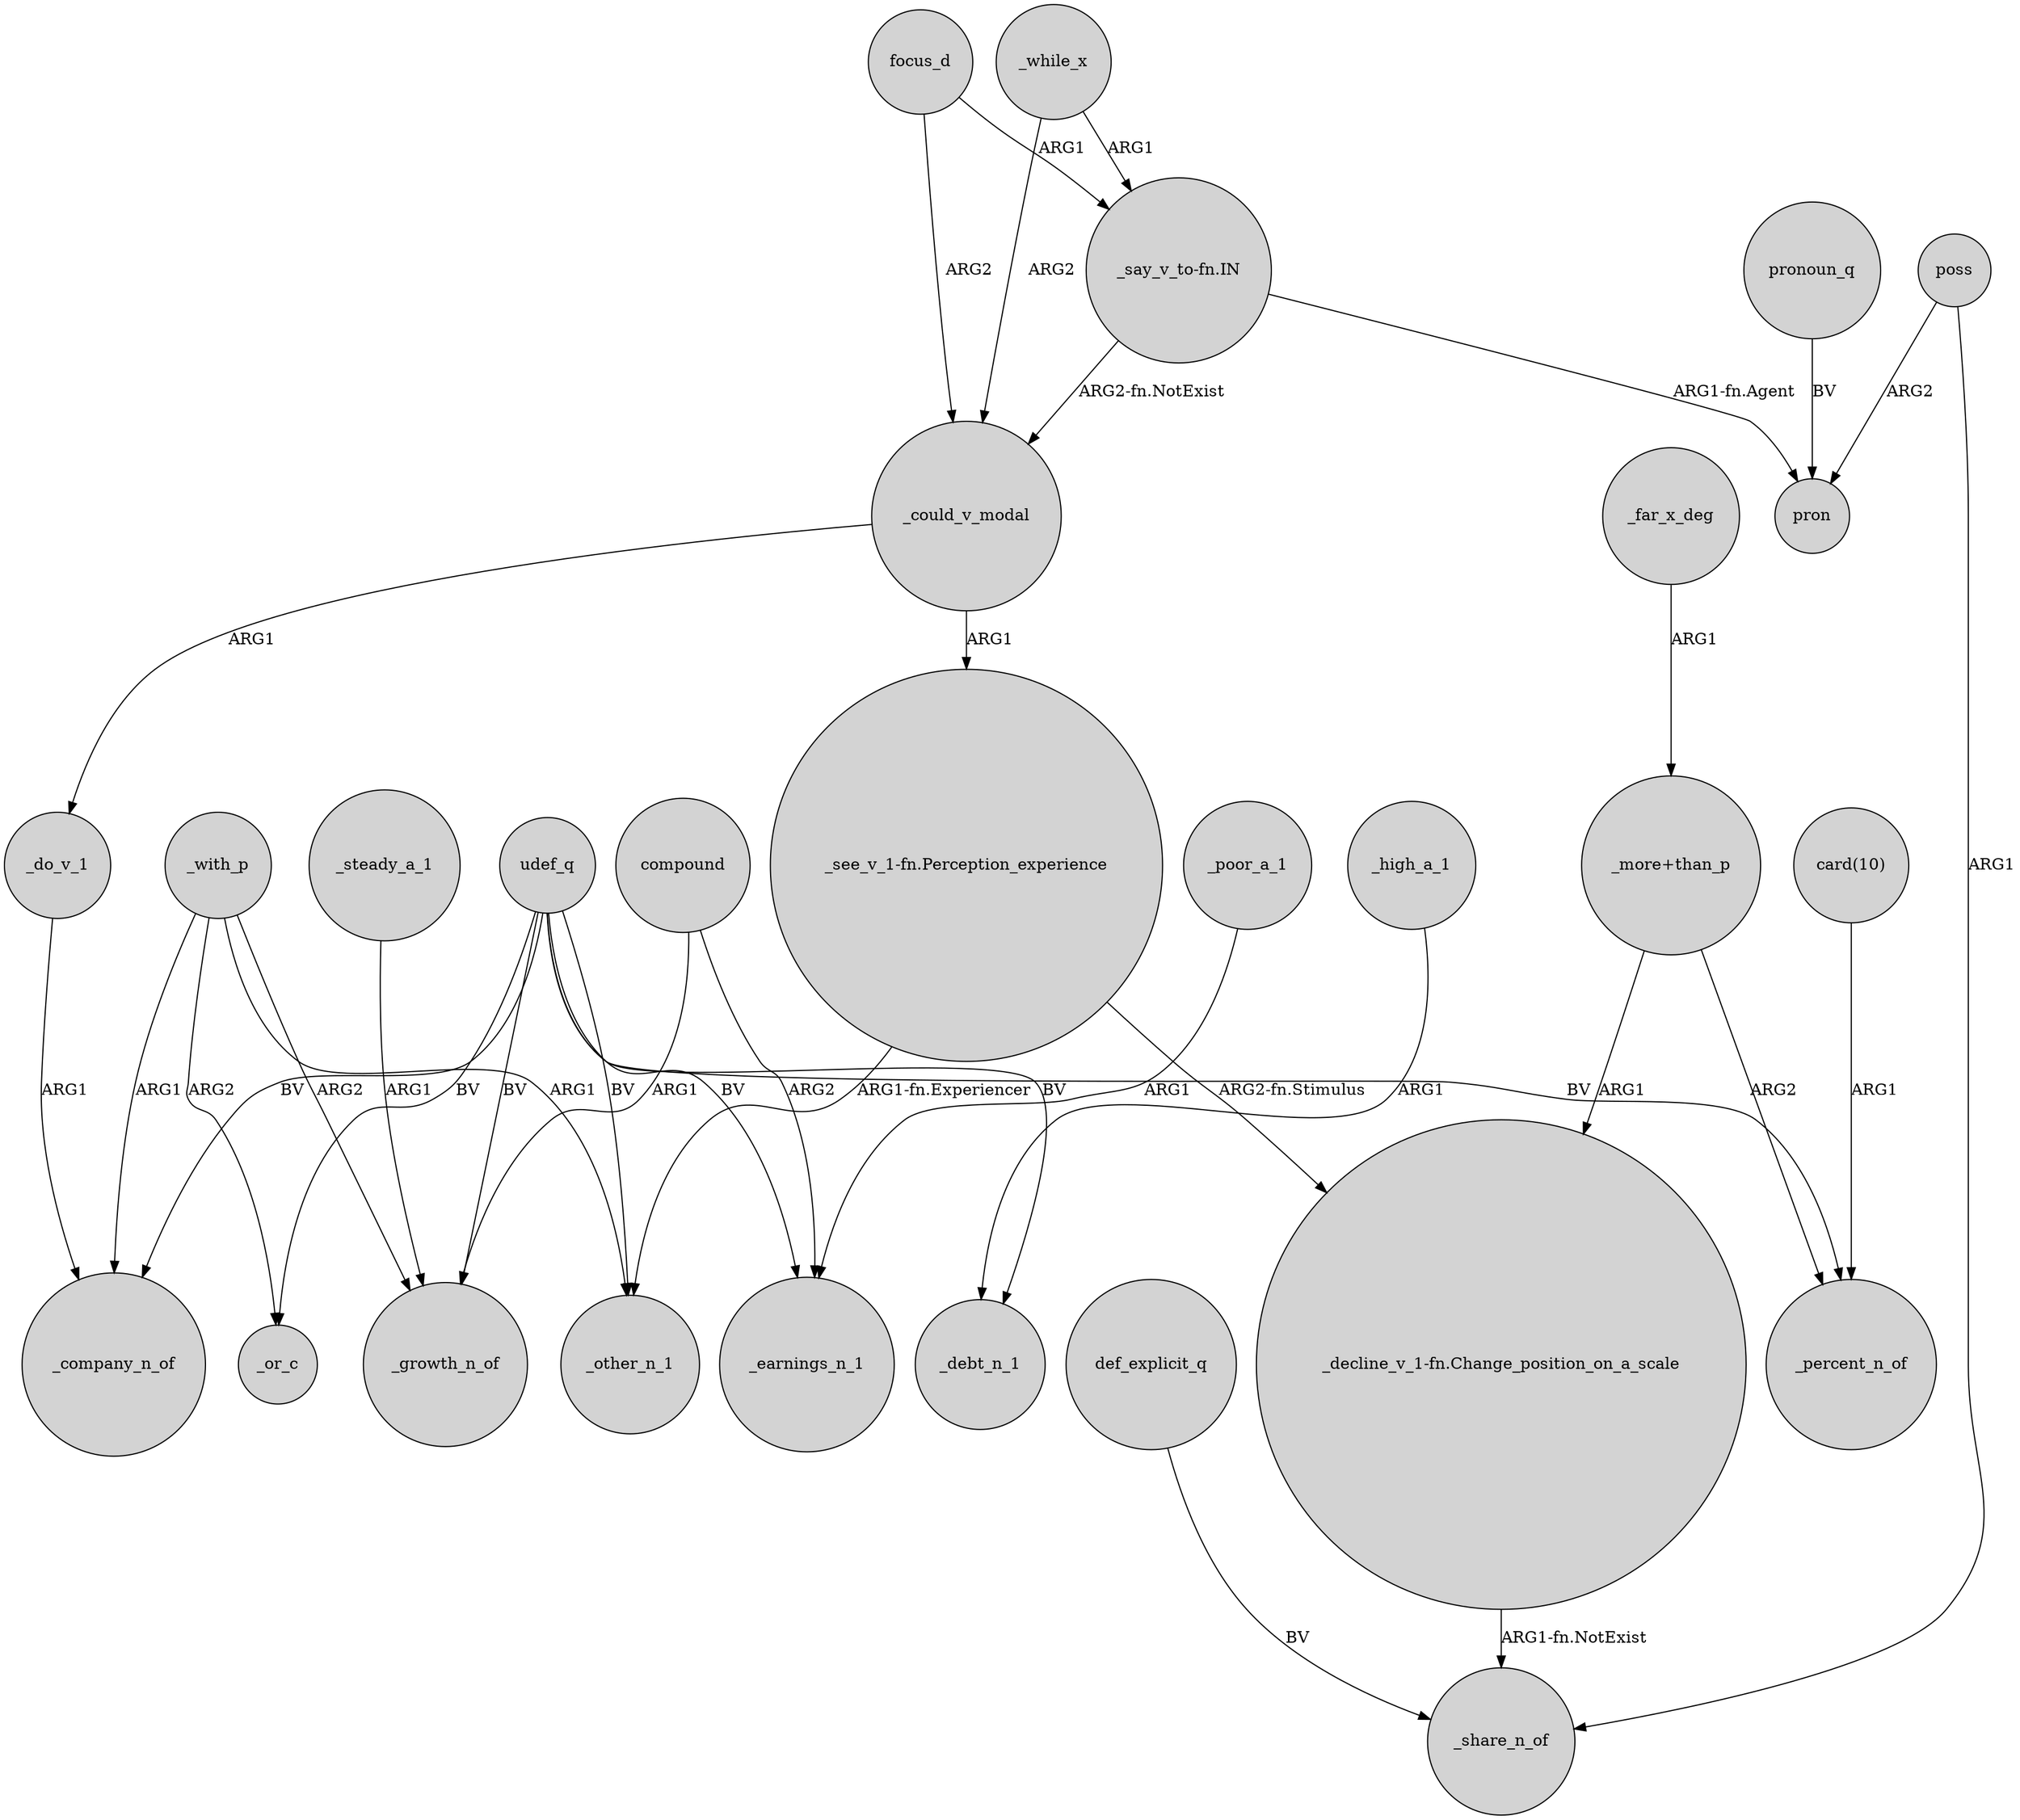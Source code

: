 digraph {
	node [shape=circle style=filled]
	focus_d -> _could_v_modal [label=ARG2]
	_do_v_1 -> _company_n_of [label=ARG1]
	_steady_a_1 -> _growth_n_of [label=ARG1]
	"_see_v_1-fn.Perception_experience" -> "_decline_v_1-fn.Change_position_on_a_scale" [label="ARG2-fn.Stimulus"]
	poss -> pron [label=ARG2]
	udef_q -> _debt_n_1 [label=BV]
	_with_p -> _company_n_of [label=ARG1]
	_high_a_1 -> _debt_n_1 [label=ARG1]
	_with_p -> _growth_n_of [label=ARG2]
	udef_q -> _earnings_n_1 [label=BV]
	udef_q -> _or_c [label=BV]
	_with_p -> _or_c [label=ARG2]
	_with_p -> _other_n_1 [label=ARG1]
	udef_q -> _other_n_1 [label=BV]
	_while_x -> _could_v_modal [label=ARG2]
	"_decline_v_1-fn.Change_position_on_a_scale" -> _share_n_of [label="ARG1-fn.NotExist"]
	"_more+than_p" -> _percent_n_of [label=ARG2]
	pronoun_q -> pron [label=BV]
	"card(10)" -> _percent_n_of [label=ARG1]
	_far_x_deg -> "_more+than_p" [label=ARG1]
	_could_v_modal -> _do_v_1 [label=ARG1]
	"_see_v_1-fn.Perception_experience" -> _other_n_1 [label="ARG1-fn.Experiencer"]
	_while_x -> "_say_v_to-fn.IN" [label=ARG1]
	"_say_v_to-fn.IN" -> pron [label="ARG1-fn.Agent"]
	"_more+than_p" -> "_decline_v_1-fn.Change_position_on_a_scale" [label=ARG1]
	compound -> _growth_n_of [label=ARG1]
	_could_v_modal -> "_see_v_1-fn.Perception_experience" [label=ARG1]
	udef_q -> _percent_n_of [label=BV]
	udef_q -> _company_n_of [label=BV]
	compound -> _earnings_n_1 [label=ARG2]
	udef_q -> _growth_n_of [label=BV]
	poss -> _share_n_of [label=ARG1]
	def_explicit_q -> _share_n_of [label=BV]
	_poor_a_1 -> _earnings_n_1 [label=ARG1]
	"_say_v_to-fn.IN" -> _could_v_modal [label="ARG2-fn.NotExist"]
	focus_d -> "_say_v_to-fn.IN" [label=ARG1]
}
